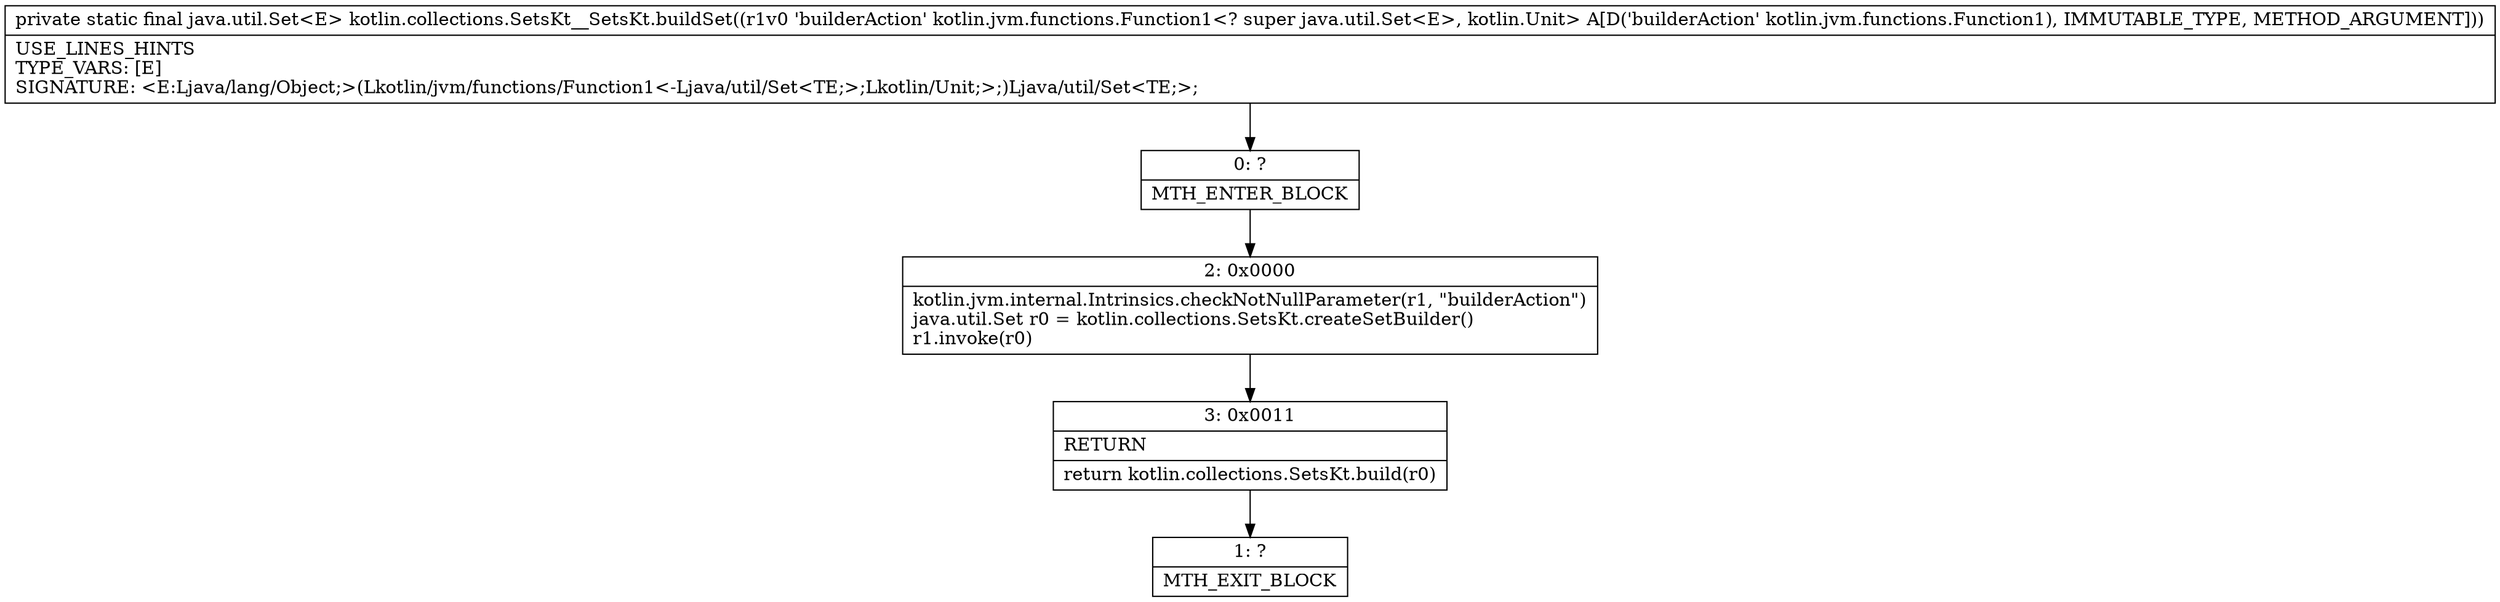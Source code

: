 digraph "CFG forkotlin.collections.SetsKt__SetsKt.buildSet(Lkotlin\/jvm\/functions\/Function1;)Ljava\/util\/Set;" {
Node_0 [shape=record,label="{0\:\ ?|MTH_ENTER_BLOCK\l}"];
Node_2 [shape=record,label="{2\:\ 0x0000|kotlin.jvm.internal.Intrinsics.checkNotNullParameter(r1, \"builderAction\")\ljava.util.Set r0 = kotlin.collections.SetsKt.createSetBuilder()\lr1.invoke(r0)\l}"];
Node_3 [shape=record,label="{3\:\ 0x0011|RETURN\l|return kotlin.collections.SetsKt.build(r0)\l}"];
Node_1 [shape=record,label="{1\:\ ?|MTH_EXIT_BLOCK\l}"];
MethodNode[shape=record,label="{private static final java.util.Set\<E\> kotlin.collections.SetsKt__SetsKt.buildSet((r1v0 'builderAction' kotlin.jvm.functions.Function1\<? super java.util.Set\<E\>, kotlin.Unit\> A[D('builderAction' kotlin.jvm.functions.Function1), IMMUTABLE_TYPE, METHOD_ARGUMENT]))  | USE_LINES_HINTS\lTYPE_VARS: [E]\lSIGNATURE: \<E:Ljava\/lang\/Object;\>(Lkotlin\/jvm\/functions\/Function1\<\-Ljava\/util\/Set\<TE;\>;Lkotlin\/Unit;\>;)Ljava\/util\/Set\<TE;\>;\l}"];
MethodNode -> Node_0;Node_0 -> Node_2;
Node_2 -> Node_3;
Node_3 -> Node_1;
}

